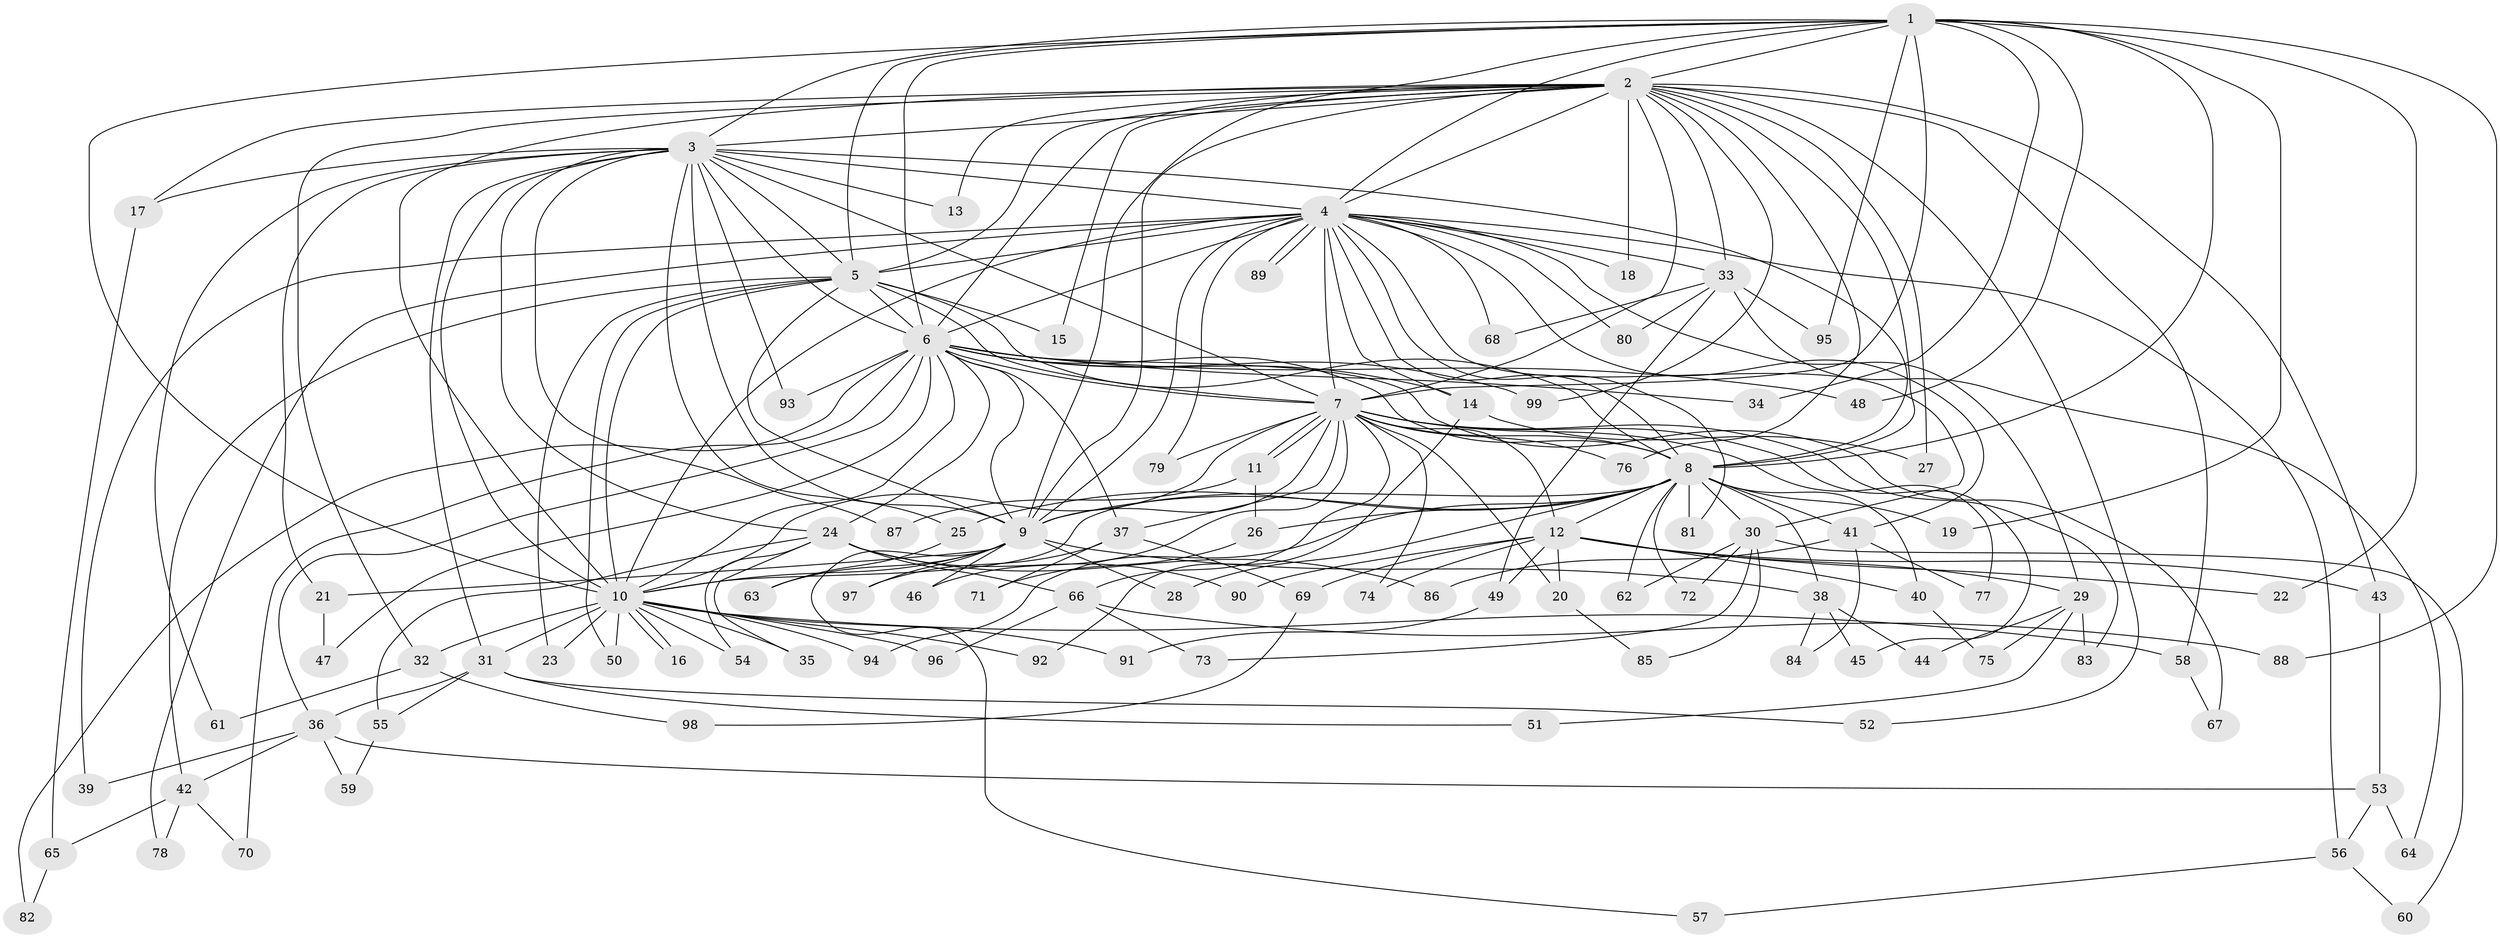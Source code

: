 // coarse degree distribution, {7: 0.06666666666666667, 14: 0.016666666666666666, 20: 0.016666666666666666, 19: 0.016666666666666666, 21: 0.016666666666666666, 17: 0.03333333333333333, 3: 0.08333333333333333, 4: 0.05, 1: 0.03333333333333333, 5: 0.08333333333333333, 6: 0.06666666666666667, 8: 0.03333333333333333, 2: 0.48333333333333334}
// Generated by graph-tools (version 1.1) at 2025/49/03/04/25 22:49:19]
// undirected, 99 vertices, 223 edges
graph export_dot {
  node [color=gray90,style=filled];
  1;
  2;
  3;
  4;
  5;
  6;
  7;
  8;
  9;
  10;
  11;
  12;
  13;
  14;
  15;
  16;
  17;
  18;
  19;
  20;
  21;
  22;
  23;
  24;
  25;
  26;
  27;
  28;
  29;
  30;
  31;
  32;
  33;
  34;
  35;
  36;
  37;
  38;
  39;
  40;
  41;
  42;
  43;
  44;
  45;
  46;
  47;
  48;
  49;
  50;
  51;
  52;
  53;
  54;
  55;
  56;
  57;
  58;
  59;
  60;
  61;
  62;
  63;
  64;
  65;
  66;
  67;
  68;
  69;
  70;
  71;
  72;
  73;
  74;
  75;
  76;
  77;
  78;
  79;
  80;
  81;
  82;
  83;
  84;
  85;
  86;
  87;
  88;
  89;
  90;
  91;
  92;
  93;
  94;
  95;
  96;
  97;
  98;
  99;
  1 -- 2;
  1 -- 3;
  1 -- 4;
  1 -- 5;
  1 -- 6;
  1 -- 7;
  1 -- 8;
  1 -- 9;
  1 -- 10;
  1 -- 19;
  1 -- 22;
  1 -- 34;
  1 -- 48;
  1 -- 88;
  1 -- 95;
  2 -- 3;
  2 -- 4;
  2 -- 5;
  2 -- 6;
  2 -- 7;
  2 -- 8;
  2 -- 9;
  2 -- 10;
  2 -- 13;
  2 -- 15;
  2 -- 17;
  2 -- 18;
  2 -- 27;
  2 -- 32;
  2 -- 33;
  2 -- 43;
  2 -- 52;
  2 -- 58;
  2 -- 76;
  2 -- 99;
  3 -- 4;
  3 -- 5;
  3 -- 6;
  3 -- 7;
  3 -- 8;
  3 -- 9;
  3 -- 10;
  3 -- 13;
  3 -- 17;
  3 -- 21;
  3 -- 24;
  3 -- 25;
  3 -- 31;
  3 -- 61;
  3 -- 87;
  3 -- 93;
  4 -- 5;
  4 -- 6;
  4 -- 7;
  4 -- 8;
  4 -- 9;
  4 -- 10;
  4 -- 14;
  4 -- 18;
  4 -- 29;
  4 -- 30;
  4 -- 33;
  4 -- 39;
  4 -- 41;
  4 -- 56;
  4 -- 68;
  4 -- 78;
  4 -- 79;
  4 -- 80;
  4 -- 81;
  4 -- 89;
  4 -- 89;
  5 -- 6;
  5 -- 7;
  5 -- 8;
  5 -- 9;
  5 -- 10;
  5 -- 15;
  5 -- 23;
  5 -- 42;
  5 -- 50;
  6 -- 7;
  6 -- 8;
  6 -- 9;
  6 -- 10;
  6 -- 14;
  6 -- 24;
  6 -- 34;
  6 -- 36;
  6 -- 37;
  6 -- 47;
  6 -- 48;
  6 -- 67;
  6 -- 70;
  6 -- 82;
  6 -- 93;
  6 -- 99;
  7 -- 8;
  7 -- 9;
  7 -- 10;
  7 -- 11;
  7 -- 11;
  7 -- 12;
  7 -- 20;
  7 -- 37;
  7 -- 45;
  7 -- 46;
  7 -- 66;
  7 -- 74;
  7 -- 76;
  7 -- 77;
  7 -- 79;
  7 -- 83;
  8 -- 9;
  8 -- 10;
  8 -- 12;
  8 -- 19;
  8 -- 25;
  8 -- 26;
  8 -- 28;
  8 -- 30;
  8 -- 38;
  8 -- 40;
  8 -- 41;
  8 -- 62;
  8 -- 72;
  8 -- 81;
  8 -- 94;
  9 -- 10;
  9 -- 21;
  9 -- 28;
  9 -- 38;
  9 -- 46;
  9 -- 57;
  9 -- 63;
  9 -- 97;
  10 -- 16;
  10 -- 16;
  10 -- 23;
  10 -- 31;
  10 -- 32;
  10 -- 35;
  10 -- 50;
  10 -- 54;
  10 -- 58;
  10 -- 91;
  10 -- 92;
  10 -- 94;
  10 -- 96;
  11 -- 26;
  11 -- 87;
  12 -- 20;
  12 -- 22;
  12 -- 29;
  12 -- 40;
  12 -- 43;
  12 -- 49;
  12 -- 69;
  12 -- 74;
  12 -- 90;
  14 -- 27;
  14 -- 92;
  17 -- 65;
  20 -- 85;
  21 -- 47;
  24 -- 35;
  24 -- 54;
  24 -- 55;
  24 -- 66;
  24 -- 86;
  24 -- 90;
  25 -- 63;
  26 -- 71;
  29 -- 44;
  29 -- 51;
  29 -- 75;
  29 -- 83;
  30 -- 60;
  30 -- 62;
  30 -- 72;
  30 -- 73;
  30 -- 85;
  31 -- 36;
  31 -- 51;
  31 -- 52;
  31 -- 55;
  32 -- 61;
  32 -- 98;
  33 -- 49;
  33 -- 64;
  33 -- 68;
  33 -- 80;
  33 -- 95;
  36 -- 39;
  36 -- 42;
  36 -- 53;
  36 -- 59;
  37 -- 69;
  37 -- 71;
  37 -- 97;
  38 -- 44;
  38 -- 45;
  38 -- 84;
  40 -- 75;
  41 -- 77;
  41 -- 84;
  41 -- 86;
  42 -- 65;
  42 -- 70;
  42 -- 78;
  43 -- 53;
  49 -- 91;
  53 -- 56;
  53 -- 64;
  55 -- 59;
  56 -- 57;
  56 -- 60;
  58 -- 67;
  65 -- 82;
  66 -- 73;
  66 -- 88;
  66 -- 96;
  69 -- 98;
}
